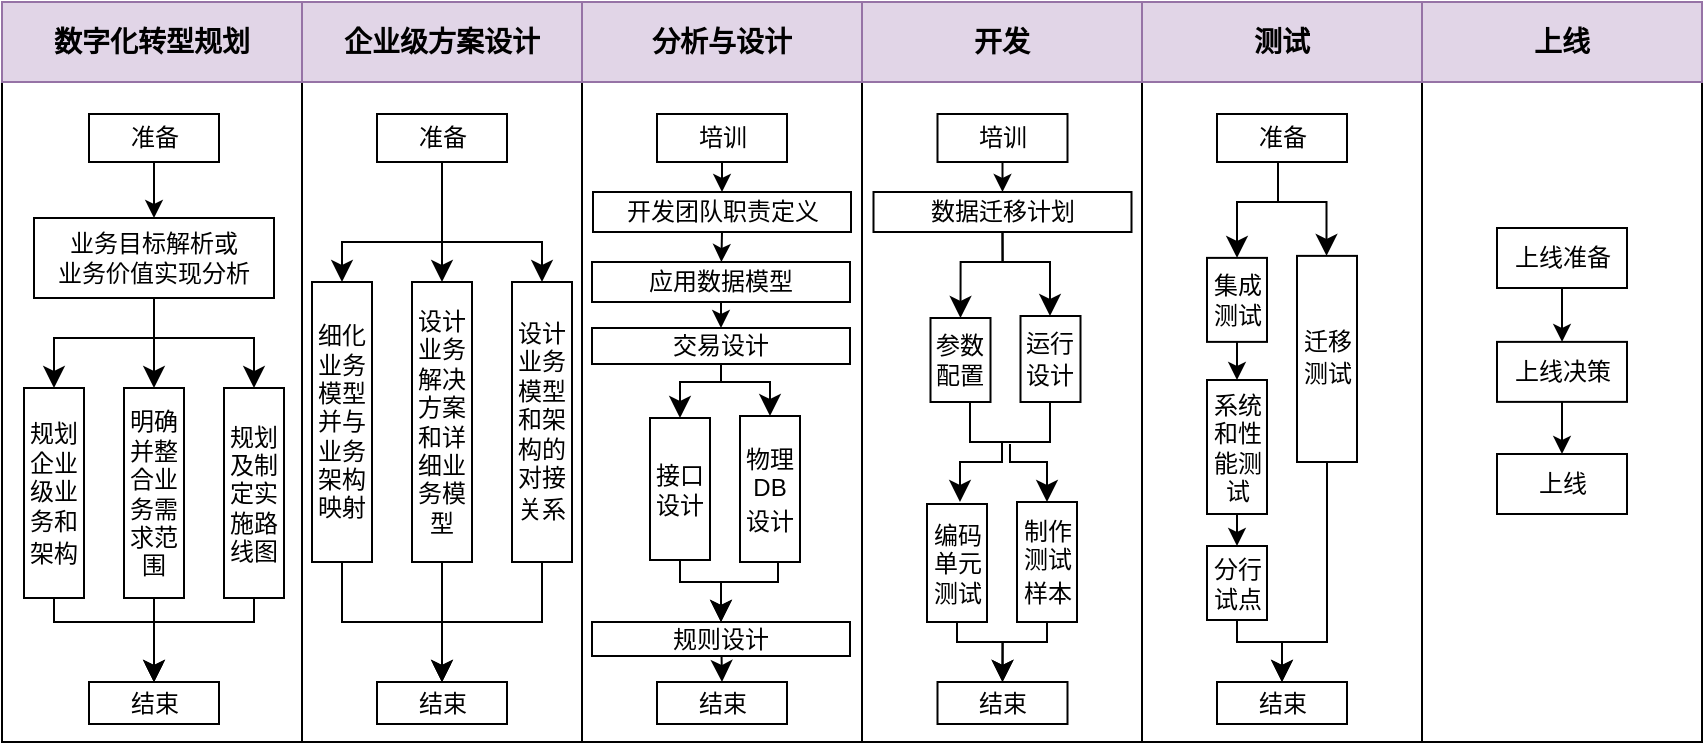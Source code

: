 <mxfile version="21.6.9" type="github">
  <diagram id="prtHgNgQTEPvFCAcTncT" name="Page-1">
    <mxGraphModel dx="934" dy="499" grid="1" gridSize="10" guides="1" tooltips="1" connect="1" arrows="1" fold="1" page="1" pageScale="1" pageWidth="827" pageHeight="1169" math="0" shadow="0">
      <root>
        <mxCell id="0" />
        <mxCell id="1" parent="0" />
        <mxCell id="pBPcFHpo2DyiTG8sU-xM-6" value="" style="rounded=0;whiteSpace=wrap;html=1;" vertex="1" parent="1">
          <mxGeometry x="26" y="70" width="150" height="370" as="geometry" />
        </mxCell>
        <mxCell id="pBPcFHpo2DyiTG8sU-xM-7" value="&lt;font size=&quot;1&quot; style=&quot;&quot;&gt;&lt;b style=&quot;font-size: 14px;&quot;&gt;数字化转型规划&lt;/b&gt;&lt;/font&gt;" style="rounded=0;whiteSpace=wrap;html=1;fillColor=#e1d5e7;strokeColor=#9673a6;" vertex="1" parent="1">
          <mxGeometry x="26" y="70" width="150" height="40" as="geometry" />
        </mxCell>
        <mxCell id="pBPcFHpo2DyiTG8sU-xM-9" value="业务目标解析或&lt;br&gt;业务价值实现分析" style="rounded=0;whiteSpace=wrap;html=1;" vertex="1" parent="1">
          <mxGeometry x="42" y="178" width="120" height="40" as="geometry" />
        </mxCell>
        <mxCell id="pBPcFHpo2DyiTG8sU-xM-10" value="规划企业级业务和架构&lt;span style=&quot;font-size:10.5pt;mso-bidi-font-size:11.0pt;&lt;br/&gt;font-family:等线;mso-bidi-font-family:&amp;quot;Times New Roman&amp;quot;;mso-font-kerning:1.0pt;&lt;br/&gt;mso-ansi-language:EN-US;mso-fareast-language:ZH-CN;mso-bidi-language:AR-SA&quot;&gt;&lt;/span&gt;" style="rounded=0;whiteSpace=wrap;html=1;" vertex="1" parent="1">
          <mxGeometry x="37" y="263" width="30" height="105" as="geometry" />
        </mxCell>
        <mxCell id="pBPcFHpo2DyiTG8sU-xM-11" value="明确并整合业务需求范围" style="rounded=0;whiteSpace=wrap;html=1;" vertex="1" parent="1">
          <mxGeometry x="87" y="263" width="30" height="105" as="geometry" />
        </mxCell>
        <mxCell id="pBPcFHpo2DyiTG8sU-xM-12" value="规划及制定实施路线图" style="rounded=0;whiteSpace=wrap;html=1;" vertex="1" parent="1">
          <mxGeometry x="137" y="263" width="30" height="105" as="geometry" />
        </mxCell>
        <mxCell id="pBPcFHpo2DyiTG8sU-xM-16" value="" style="edgeStyle=segmentEdgeStyle;endArrow=classic;html=1;curved=0;rounded=0;endSize=8;startSize=8;exitX=0.5;exitY=1;exitDx=0;exitDy=0;entryX=0.5;entryY=0;entryDx=0;entryDy=0;" edge="1" parent="1" source="pBPcFHpo2DyiTG8sU-xM-9" target="pBPcFHpo2DyiTG8sU-xM-10">
          <mxGeometry width="50" height="50" relative="1" as="geometry">
            <mxPoint x="97" y="233" as="sourcePoint" />
            <mxPoint x="277" y="228" as="targetPoint" />
            <Array as="points">
              <mxPoint x="102" y="238" />
              <mxPoint x="52" y="238" />
            </Array>
          </mxGeometry>
        </mxCell>
        <mxCell id="pBPcFHpo2DyiTG8sU-xM-18" value="" style="edgeStyle=segmentEdgeStyle;endArrow=classic;html=1;curved=0;rounded=0;endSize=8;startSize=8;exitX=0.5;exitY=1;exitDx=0;exitDy=0;entryX=0.5;entryY=0;entryDx=0;entryDy=0;" edge="1" parent="1" source="pBPcFHpo2DyiTG8sU-xM-9" target="pBPcFHpo2DyiTG8sU-xM-12">
          <mxGeometry width="50" height="50" relative="1" as="geometry">
            <mxPoint x="150" y="238" as="sourcePoint" />
            <mxPoint x="172.5" y="263" as="targetPoint" />
            <Array as="points">
              <mxPoint x="102" y="238" />
              <mxPoint x="152" y="238" />
            </Array>
          </mxGeometry>
        </mxCell>
        <mxCell id="pBPcFHpo2DyiTG8sU-xM-19" value="" style="edgeStyle=segmentEdgeStyle;endArrow=classic;html=1;curved=0;rounded=0;endSize=8;startSize=8;exitX=0.5;exitY=1;exitDx=0;exitDy=0;entryX=0.5;entryY=0;entryDx=0;entryDy=0;" edge="1" parent="1" source="pBPcFHpo2DyiTG8sU-xM-9" target="pBPcFHpo2DyiTG8sU-xM-11">
          <mxGeometry width="50" height="50" relative="1" as="geometry">
            <mxPoint x="247" y="330" as="sourcePoint" />
            <mxPoint x="297" y="280" as="targetPoint" />
          </mxGeometry>
        </mxCell>
        <mxCell id="pBPcFHpo2DyiTG8sU-xM-20" value="准备" style="rounded=0;whiteSpace=wrap;html=1;" vertex="1" parent="1">
          <mxGeometry x="69.5" y="126" width="65" height="24" as="geometry" />
        </mxCell>
        <mxCell id="pBPcFHpo2DyiTG8sU-xM-21" value="结束" style="rounded=0;whiteSpace=wrap;html=1;" vertex="1" parent="1">
          <mxGeometry x="69.5" y="410" width="65" height="21" as="geometry" />
        </mxCell>
        <mxCell id="pBPcFHpo2DyiTG8sU-xM-22" value="" style="edgeStyle=segmentEdgeStyle;endArrow=classic;html=1;curved=0;rounded=0;endSize=8;startSize=8;exitX=0.5;exitY=1;exitDx=0;exitDy=0;" edge="1" parent="1" source="pBPcFHpo2DyiTG8sU-xM-12" target="pBPcFHpo2DyiTG8sU-xM-21">
          <mxGeometry width="50" height="50" relative="1" as="geometry">
            <mxPoint x="157" y="373" as="sourcePoint" />
            <mxPoint x="347" y="450" as="targetPoint" />
            <Array as="points">
              <mxPoint x="152" y="380" />
              <mxPoint x="102" y="380" />
            </Array>
          </mxGeometry>
        </mxCell>
        <mxCell id="pBPcFHpo2DyiTG8sU-xM-26" value="" style="edgeStyle=segmentEdgeStyle;endArrow=classic;html=1;curved=0;rounded=0;endSize=8;startSize=8;entryX=0.5;entryY=0;entryDx=0;entryDy=0;exitX=0.5;exitY=1;exitDx=0;exitDy=0;" edge="1" parent="1" source="pBPcFHpo2DyiTG8sU-xM-10" target="pBPcFHpo2DyiTG8sU-xM-21">
          <mxGeometry width="50" height="50" relative="1" as="geometry">
            <mxPoint x="317" y="290" as="sourcePoint" />
            <mxPoint x="367" y="240" as="targetPoint" />
            <Array as="points">
              <mxPoint x="52" y="380" />
              <mxPoint x="102" y="380" />
            </Array>
          </mxGeometry>
        </mxCell>
        <mxCell id="pBPcFHpo2DyiTG8sU-xM-27" value="" style="endArrow=classic;html=1;rounded=0;exitX=0.5;exitY=1;exitDx=0;exitDy=0;entryX=0.5;entryY=0;entryDx=0;entryDy=0;" edge="1" parent="1" source="pBPcFHpo2DyiTG8sU-xM-11" target="pBPcFHpo2DyiTG8sU-xM-21">
          <mxGeometry width="50" height="50" relative="1" as="geometry">
            <mxPoint x="317" y="290" as="sourcePoint" />
            <mxPoint x="367" y="240" as="targetPoint" />
          </mxGeometry>
        </mxCell>
        <mxCell id="pBPcFHpo2DyiTG8sU-xM-28" value="" style="endArrow=classic;html=1;rounded=0;exitX=0.5;exitY=1;exitDx=0;exitDy=0;entryX=0.5;entryY=0;entryDx=0;entryDy=0;" edge="1" parent="1" source="pBPcFHpo2DyiTG8sU-xM-20" target="pBPcFHpo2DyiTG8sU-xM-9">
          <mxGeometry width="50" height="50" relative="1" as="geometry">
            <mxPoint x="317" y="290" as="sourcePoint" />
            <mxPoint x="367" y="240" as="targetPoint" />
          </mxGeometry>
        </mxCell>
        <mxCell id="pBPcFHpo2DyiTG8sU-xM-29" value="" style="rounded=0;whiteSpace=wrap;html=1;" vertex="1" parent="1">
          <mxGeometry x="176" y="70" width="140" height="370" as="geometry" />
        </mxCell>
        <mxCell id="pBPcFHpo2DyiTG8sU-xM-30" value="&lt;font style=&quot;font-size: 14px;&quot;&gt;&lt;b&gt;企业级方案设计&lt;/b&gt;&lt;/font&gt;" style="rounded=0;whiteSpace=wrap;html=1;fillColor=#e1d5e7;strokeColor=#9673a6;" vertex="1" parent="1">
          <mxGeometry x="176" y="70" width="140" height="40" as="geometry" />
        </mxCell>
        <mxCell id="pBPcFHpo2DyiTG8sU-xM-32" value="细化业务模型并与业务架构映射" style="rounded=0;whiteSpace=wrap;html=1;" vertex="1" parent="1">
          <mxGeometry x="181" y="210" width="30" height="140" as="geometry" />
        </mxCell>
        <mxCell id="pBPcFHpo2DyiTG8sU-xM-33" value="设计业务解决方案和详细业务模型" style="rounded=0;whiteSpace=wrap;html=1;" vertex="1" parent="1">
          <mxGeometry x="231" y="210" width="30" height="140" as="geometry" />
        </mxCell>
        <mxCell id="pBPcFHpo2DyiTG8sU-xM-34" value="设计业务模型和架构的对接关系&lt;span style=&quot;font-size:10.5pt;mso-bidi-font-size:11.0pt;&lt;br/&gt;font-family:等线;mso-bidi-font-family:&amp;quot;Times New Roman&amp;quot;;mso-font-kerning:1.0pt;&lt;br/&gt;mso-ansi-language:EN-US;mso-fareast-language:ZH-CN;mso-bidi-language:AR-SA&quot;&gt;&lt;/span&gt;" style="rounded=0;whiteSpace=wrap;html=1;" vertex="1" parent="1">
          <mxGeometry x="281" y="210" width="30" height="140" as="geometry" />
        </mxCell>
        <mxCell id="pBPcFHpo2DyiTG8sU-xM-35" value="" style="edgeStyle=segmentEdgeStyle;endArrow=classic;html=1;curved=0;rounded=0;endSize=8;startSize=8;exitX=0.5;exitY=1;exitDx=0;exitDy=0;entryX=0.5;entryY=0;entryDx=0;entryDy=0;" edge="1" parent="1" source="pBPcFHpo2DyiTG8sU-xM-38" target="pBPcFHpo2DyiTG8sU-xM-32">
          <mxGeometry width="50" height="50" relative="1" as="geometry">
            <mxPoint x="246" y="218.0" as="sourcePoint" />
            <mxPoint x="421" y="228" as="targetPoint" />
            <Array as="points">
              <mxPoint x="246" y="190" />
              <mxPoint x="196" y="190" />
            </Array>
          </mxGeometry>
        </mxCell>
        <mxCell id="pBPcFHpo2DyiTG8sU-xM-36" value="" style="edgeStyle=segmentEdgeStyle;endArrow=classic;html=1;curved=0;rounded=0;endSize=8;startSize=8;exitX=0.5;exitY=1;exitDx=0;exitDy=0;entryX=0.5;entryY=0;entryDx=0;entryDy=0;" edge="1" parent="1" source="pBPcFHpo2DyiTG8sU-xM-38" target="pBPcFHpo2DyiTG8sU-xM-34">
          <mxGeometry width="50" height="50" relative="1" as="geometry">
            <mxPoint x="246" y="218.0" as="sourcePoint" />
            <mxPoint x="316.5" y="263" as="targetPoint" />
            <Array as="points">
              <mxPoint x="246" y="190" />
              <mxPoint x="296" y="190" />
            </Array>
          </mxGeometry>
        </mxCell>
        <mxCell id="pBPcFHpo2DyiTG8sU-xM-37" value="" style="edgeStyle=segmentEdgeStyle;endArrow=classic;html=1;curved=0;rounded=0;endSize=8;startSize=8;entryX=0.5;entryY=0;entryDx=0;entryDy=0;" edge="1" parent="1" target="pBPcFHpo2DyiTG8sU-xM-33">
          <mxGeometry width="50" height="50" relative="1" as="geometry">
            <mxPoint x="246" y="160" as="sourcePoint" />
            <mxPoint x="441" y="280" as="targetPoint" />
          </mxGeometry>
        </mxCell>
        <mxCell id="pBPcFHpo2DyiTG8sU-xM-38" value="准备" style="rounded=0;whiteSpace=wrap;html=1;" vertex="1" parent="1">
          <mxGeometry x="213.5" y="126" width="65" height="24" as="geometry" />
        </mxCell>
        <mxCell id="pBPcFHpo2DyiTG8sU-xM-39" value="结束" style="rounded=0;whiteSpace=wrap;html=1;" vertex="1" parent="1">
          <mxGeometry x="213.5" y="410" width="65" height="21" as="geometry" />
        </mxCell>
        <mxCell id="pBPcFHpo2DyiTG8sU-xM-40" value="" style="edgeStyle=segmentEdgeStyle;endArrow=classic;html=1;curved=0;rounded=0;endSize=8;startSize=8;exitX=0.5;exitY=1;exitDx=0;exitDy=0;" edge="1" parent="1" source="pBPcFHpo2DyiTG8sU-xM-34" target="pBPcFHpo2DyiTG8sU-xM-39">
          <mxGeometry width="50" height="50" relative="1" as="geometry">
            <mxPoint x="301" y="373" as="sourcePoint" />
            <mxPoint x="491" y="450" as="targetPoint" />
            <Array as="points">
              <mxPoint x="296" y="380" />
              <mxPoint x="246" y="380" />
            </Array>
          </mxGeometry>
        </mxCell>
        <mxCell id="pBPcFHpo2DyiTG8sU-xM-41" value="" style="edgeStyle=segmentEdgeStyle;endArrow=classic;html=1;curved=0;rounded=0;endSize=8;startSize=8;entryX=0.5;entryY=0;entryDx=0;entryDy=0;exitX=0.5;exitY=1;exitDx=0;exitDy=0;" edge="1" parent="1" source="pBPcFHpo2DyiTG8sU-xM-32" target="pBPcFHpo2DyiTG8sU-xM-39">
          <mxGeometry width="50" height="50" relative="1" as="geometry">
            <mxPoint x="461" y="290" as="sourcePoint" />
            <mxPoint x="511" y="240" as="targetPoint" />
            <Array as="points">
              <mxPoint x="196" y="380" />
              <mxPoint x="246" y="380" />
            </Array>
          </mxGeometry>
        </mxCell>
        <mxCell id="pBPcFHpo2DyiTG8sU-xM-42" value="" style="endArrow=classic;html=1;rounded=0;exitX=0.5;exitY=1;exitDx=0;exitDy=0;entryX=0.5;entryY=0;entryDx=0;entryDy=0;" edge="1" parent="1" source="pBPcFHpo2DyiTG8sU-xM-33" target="pBPcFHpo2DyiTG8sU-xM-39">
          <mxGeometry width="50" height="50" relative="1" as="geometry">
            <mxPoint x="461" y="290" as="sourcePoint" />
            <mxPoint x="511" y="240" as="targetPoint" />
          </mxGeometry>
        </mxCell>
        <mxCell id="pBPcFHpo2DyiTG8sU-xM-59" value="" style="rounded=0;whiteSpace=wrap;html=1;" vertex="1" parent="1">
          <mxGeometry x="316" y="70" width="140" height="370" as="geometry" />
        </mxCell>
        <mxCell id="pBPcFHpo2DyiTG8sU-xM-60" value="&lt;font style=&quot;font-size: 14px;&quot;&gt;&lt;b&gt;分析与设计&lt;/b&gt;&lt;/font&gt;" style="rounded=0;whiteSpace=wrap;html=1;fillColor=#e1d5e7;strokeColor=#9673a6;" vertex="1" parent="1">
          <mxGeometry x="316" y="70" width="140" height="40" as="geometry" />
        </mxCell>
        <mxCell id="pBPcFHpo2DyiTG8sU-xM-61" value="接口设计" style="rounded=0;whiteSpace=wrap;html=1;" vertex="1" parent="1">
          <mxGeometry x="350" y="278" width="30" height="71" as="geometry" />
        </mxCell>
        <mxCell id="pBPcFHpo2DyiTG8sU-xM-63" value="物理DB设计&lt;span style=&quot;font-size:10.5pt;mso-bidi-font-size:11.0pt;&lt;br/&gt;font-family:等线;mso-bidi-font-family:&amp;quot;Times New Roman&amp;quot;;mso-font-kerning:1.0pt;&lt;br/&gt;mso-ansi-language:EN-US;mso-fareast-language:ZH-CN;mso-bidi-language:AR-SA&quot;&gt;&lt;/span&gt;" style="rounded=0;whiteSpace=wrap;html=1;" vertex="1" parent="1">
          <mxGeometry x="395" y="277" width="30" height="73" as="geometry" />
        </mxCell>
        <mxCell id="pBPcFHpo2DyiTG8sU-xM-64" value="" style="edgeStyle=segmentEdgeStyle;endArrow=classic;html=1;curved=0;rounded=0;endSize=8;startSize=8;exitX=0.5;exitY=1;exitDx=0;exitDy=0;entryX=0.5;entryY=0;entryDx=0;entryDy=0;" edge="1" parent="1" source="pBPcFHpo2DyiTG8sU-xM-111" target="pBPcFHpo2DyiTG8sU-xM-61">
          <mxGeometry width="50" height="50" relative="1" as="geometry">
            <mxPoint x="386" y="218.0" as="sourcePoint" />
            <mxPoint x="561" y="228" as="targetPoint" />
            <Array as="points">
              <mxPoint x="386" y="260" />
              <mxPoint x="365" y="260" />
            </Array>
          </mxGeometry>
        </mxCell>
        <mxCell id="pBPcFHpo2DyiTG8sU-xM-65" value="" style="edgeStyle=segmentEdgeStyle;endArrow=classic;html=1;curved=0;rounded=0;endSize=8;startSize=8;exitX=0.5;exitY=1;exitDx=0;exitDy=0;" edge="1" parent="1" source="pBPcFHpo2DyiTG8sU-xM-111">
          <mxGeometry width="50" height="50" relative="1" as="geometry">
            <mxPoint x="386" y="218.0" as="sourcePoint" />
            <mxPoint x="410" y="277" as="targetPoint" />
            <Array as="points">
              <mxPoint x="386" y="260" />
              <mxPoint x="410" y="260" />
            </Array>
          </mxGeometry>
        </mxCell>
        <mxCell id="pBPcFHpo2DyiTG8sU-xM-67" value="培训" style="rounded=0;whiteSpace=wrap;html=1;" vertex="1" parent="1">
          <mxGeometry x="353.5" y="126" width="65" height="24" as="geometry" />
        </mxCell>
        <mxCell id="pBPcFHpo2DyiTG8sU-xM-68" value="结束" style="rounded=0;whiteSpace=wrap;html=1;" vertex="1" parent="1">
          <mxGeometry x="353.5" y="410" width="65" height="21" as="geometry" />
        </mxCell>
        <mxCell id="pBPcFHpo2DyiTG8sU-xM-69" value="" style="edgeStyle=segmentEdgeStyle;endArrow=classic;html=1;curved=0;rounded=0;endSize=8;startSize=8;exitX=0.5;exitY=1;exitDx=0;exitDy=0;" edge="1" parent="1" source="pBPcFHpo2DyiTG8sU-xM-113" target="pBPcFHpo2DyiTG8sU-xM-68">
          <mxGeometry width="50" height="50" relative="1" as="geometry">
            <mxPoint x="441" y="373" as="sourcePoint" />
            <mxPoint x="631" y="450" as="targetPoint" />
            <Array as="points">
              <mxPoint x="386" y="380" />
            </Array>
          </mxGeometry>
        </mxCell>
        <mxCell id="pBPcFHpo2DyiTG8sU-xM-70" value="" style="edgeStyle=segmentEdgeStyle;endArrow=classic;html=1;curved=0;rounded=0;endSize=8;startSize=8;entryX=0.5;entryY=0;entryDx=0;entryDy=0;exitX=0.5;exitY=1;exitDx=0;exitDy=0;" edge="1" parent="1" source="pBPcFHpo2DyiTG8sU-xM-61" target="pBPcFHpo2DyiTG8sU-xM-113">
          <mxGeometry width="50" height="50" relative="1" as="geometry">
            <mxPoint x="601" y="290" as="sourcePoint" />
            <mxPoint x="651" y="240" as="targetPoint" />
            <Array as="points">
              <mxPoint x="365" y="360" />
              <mxPoint x="386" y="360" />
            </Array>
          </mxGeometry>
        </mxCell>
        <mxCell id="pBPcFHpo2DyiTG8sU-xM-72" value="" style="rounded=0;whiteSpace=wrap;html=1;" vertex="1" parent="1">
          <mxGeometry x="456" y="70" width="140" height="370" as="geometry" />
        </mxCell>
        <mxCell id="pBPcFHpo2DyiTG8sU-xM-73" value="&lt;font style=&quot;font-size: 14px;&quot;&gt;&lt;b&gt;开发&lt;/b&gt;&lt;/font&gt;" style="rounded=0;whiteSpace=wrap;html=1;fillColor=#e1d5e7;strokeColor=#9673a6;" vertex="1" parent="1">
          <mxGeometry x="456" y="70" width="140" height="40" as="geometry" />
        </mxCell>
        <mxCell id="pBPcFHpo2DyiTG8sU-xM-85" value="" style="rounded=0;whiteSpace=wrap;html=1;" vertex="1" parent="1">
          <mxGeometry x="596" y="70" width="140" height="370" as="geometry" />
        </mxCell>
        <mxCell id="pBPcFHpo2DyiTG8sU-xM-86" value="&lt;font style=&quot;font-size: 14px;&quot;&gt;&lt;b&gt;测试&lt;/b&gt;&lt;/font&gt;" style="rounded=0;whiteSpace=wrap;html=1;fillColor=#e1d5e7;strokeColor=#9673a6;" vertex="1" parent="1">
          <mxGeometry x="596" y="70" width="140" height="40" as="geometry" />
        </mxCell>
        <mxCell id="pBPcFHpo2DyiTG8sU-xM-93" value="准备" style="rounded=0;whiteSpace=wrap;html=1;" vertex="1" parent="1">
          <mxGeometry x="633.5" y="126" width="65" height="24" as="geometry" />
        </mxCell>
        <mxCell id="pBPcFHpo2DyiTG8sU-xM-94" value="结束" style="rounded=0;whiteSpace=wrap;html=1;" vertex="1" parent="1">
          <mxGeometry x="633.5" y="410" width="65" height="21" as="geometry" />
        </mxCell>
        <mxCell id="pBPcFHpo2DyiTG8sU-xM-98" value="" style="rounded=0;whiteSpace=wrap;html=1;" vertex="1" parent="1">
          <mxGeometry x="736" y="70" width="140" height="370" as="geometry" />
        </mxCell>
        <mxCell id="pBPcFHpo2DyiTG8sU-xM-99" value="&lt;font style=&quot;font-size: 14px;&quot;&gt;&lt;b&gt;上线&lt;/b&gt;&lt;/font&gt;" style="rounded=0;whiteSpace=wrap;html=1;fillColor=#e1d5e7;strokeColor=#9673a6;" vertex="1" parent="1">
          <mxGeometry x="736" y="70" width="140" height="40" as="geometry" />
        </mxCell>
        <mxCell id="pBPcFHpo2DyiTG8sU-xM-106" value="上线准备" style="rounded=0;whiteSpace=wrap;html=1;" vertex="1" parent="1">
          <mxGeometry x="773.5" y="183" width="65" height="30" as="geometry" />
        </mxCell>
        <mxCell id="pBPcFHpo2DyiTG8sU-xM-107" value="上线" style="rounded=0;whiteSpace=wrap;html=1;" vertex="1" parent="1">
          <mxGeometry x="773.5" y="296" width="65" height="30" as="geometry" />
        </mxCell>
        <mxCell id="pBPcFHpo2DyiTG8sU-xM-111" value="交易设计" style="rounded=0;whiteSpace=wrap;html=1;" vertex="1" parent="1">
          <mxGeometry x="321" y="233" width="129" height="18" as="geometry" />
        </mxCell>
        <mxCell id="pBPcFHpo2DyiTG8sU-xM-114" value="" style="edgeStyle=segmentEdgeStyle;endArrow=classic;html=1;curved=0;rounded=0;endSize=8;startSize=8;exitX=0.5;exitY=1;exitDx=0;exitDy=0;entryX=0.5;entryY=0;entryDx=0;entryDy=0;" edge="1" parent="1" source="pBPcFHpo2DyiTG8sU-xM-63" target="pBPcFHpo2DyiTG8sU-xM-113">
          <mxGeometry width="50" height="50" relative="1" as="geometry">
            <mxPoint x="436" y="377" as="sourcePoint" />
            <mxPoint x="386" y="401" as="targetPoint" />
            <Array as="points">
              <mxPoint x="414" y="360" />
              <mxPoint x="386" y="360" />
            </Array>
          </mxGeometry>
        </mxCell>
        <mxCell id="pBPcFHpo2DyiTG8sU-xM-113" value="规则设计" style="rounded=0;whiteSpace=wrap;html=1;" vertex="1" parent="1">
          <mxGeometry x="321" y="380" width="129" height="17" as="geometry" />
        </mxCell>
        <mxCell id="pBPcFHpo2DyiTG8sU-xM-119" value="应用数据模型" style="rounded=0;whiteSpace=wrap;html=1;" vertex="1" parent="1">
          <mxGeometry x="321" y="200" width="129" height="20" as="geometry" />
        </mxCell>
        <mxCell id="pBPcFHpo2DyiTG8sU-xM-120" value="开发团队职责定义" style="rounded=0;whiteSpace=wrap;html=1;" vertex="1" parent="1">
          <mxGeometry x="321.5" y="165" width="129" height="20" as="geometry" />
        </mxCell>
        <mxCell id="pBPcFHpo2DyiTG8sU-xM-121" value="" style="endArrow=classic;html=1;rounded=0;exitX=0.5;exitY=1;exitDx=0;exitDy=0;entryX=0.5;entryY=0;entryDx=0;entryDy=0;" edge="1" parent="1" source="pBPcFHpo2DyiTG8sU-xM-67" target="pBPcFHpo2DyiTG8sU-xM-120">
          <mxGeometry width="50" height="50" relative="1" as="geometry">
            <mxPoint x="450" y="320" as="sourcePoint" />
            <mxPoint x="500" y="270" as="targetPoint" />
          </mxGeometry>
        </mxCell>
        <mxCell id="pBPcFHpo2DyiTG8sU-xM-122" value="" style="endArrow=classic;html=1;rounded=0;exitX=0.5;exitY=1;exitDx=0;exitDy=0;" edge="1" parent="1" source="pBPcFHpo2DyiTG8sU-xM-120" target="pBPcFHpo2DyiTG8sU-xM-119">
          <mxGeometry width="50" height="50" relative="1" as="geometry">
            <mxPoint x="396" y="160" as="sourcePoint" />
            <mxPoint x="396" y="180" as="targetPoint" />
          </mxGeometry>
        </mxCell>
        <mxCell id="pBPcFHpo2DyiTG8sU-xM-123" value="" style="endArrow=classic;html=1;rounded=0;entryX=0.5;entryY=0;entryDx=0;entryDy=0;exitX=0.5;exitY=1;exitDx=0;exitDy=0;" edge="1" parent="1" source="pBPcFHpo2DyiTG8sU-xM-119" target="pBPcFHpo2DyiTG8sU-xM-111">
          <mxGeometry width="50" height="50" relative="1" as="geometry">
            <mxPoint x="380" y="220" as="sourcePoint" />
            <mxPoint x="396" y="210" as="targetPoint" />
          </mxGeometry>
        </mxCell>
        <mxCell id="pBPcFHpo2DyiTG8sU-xM-124" value="参数配置" style="rounded=0;whiteSpace=wrap;html=1;" vertex="1" parent="1">
          <mxGeometry x="490.25" y="228" width="30" height="42" as="geometry" />
        </mxCell>
        <mxCell id="pBPcFHpo2DyiTG8sU-xM-125" value="运行设计&lt;span style=&quot;font-size:10.5pt;mso-bidi-font-size:11.0pt;&lt;br/&gt;font-family:等线;mso-bidi-font-family:&amp;quot;Times New Roman&amp;quot;;mso-font-kerning:1.0pt;&lt;br/&gt;mso-ansi-language:EN-US;mso-fareast-language:ZH-CN;mso-bidi-language:AR-SA&quot;&gt;&lt;/span&gt;" style="rounded=0;whiteSpace=wrap;html=1;" vertex="1" parent="1">
          <mxGeometry x="535.25" y="227" width="30" height="43" as="geometry" />
        </mxCell>
        <mxCell id="pBPcFHpo2DyiTG8sU-xM-126" value="" style="edgeStyle=segmentEdgeStyle;endArrow=classic;html=1;curved=0;rounded=0;endSize=8;startSize=8;exitX=0.5;exitY=1;exitDx=0;exitDy=0;entryX=0.5;entryY=0;entryDx=0;entryDy=0;" edge="1" parent="1" source="pBPcFHpo2DyiTG8sU-xM-136" target="pBPcFHpo2DyiTG8sU-xM-124">
          <mxGeometry width="50" height="50" relative="1" as="geometry">
            <mxPoint x="525.75" y="251.0" as="sourcePoint" />
            <mxPoint x="701.25" y="228" as="targetPoint" />
            <Array as="points">
              <mxPoint x="526" y="200" />
              <mxPoint x="505" y="200" />
            </Array>
          </mxGeometry>
        </mxCell>
        <mxCell id="pBPcFHpo2DyiTG8sU-xM-127" value="" style="edgeStyle=segmentEdgeStyle;endArrow=classic;html=1;curved=0;rounded=0;endSize=8;startSize=8;exitX=0.5;exitY=1;exitDx=0;exitDy=0;" edge="1" parent="1" source="pBPcFHpo2DyiTG8sU-xM-136" target="pBPcFHpo2DyiTG8sU-xM-125">
          <mxGeometry width="50" height="50" relative="1" as="geometry">
            <mxPoint x="525.75" y="251.0" as="sourcePoint" />
            <mxPoint x="550" y="230" as="targetPoint" />
            <Array as="points">
              <mxPoint x="526" y="200" />
              <mxPoint x="550" y="200" />
            </Array>
          </mxGeometry>
        </mxCell>
        <mxCell id="pBPcFHpo2DyiTG8sU-xM-128" value="培训" style="rounded=0;whiteSpace=wrap;html=1;" vertex="1" parent="1">
          <mxGeometry x="493.75" y="126" width="65" height="24" as="geometry" />
        </mxCell>
        <mxCell id="pBPcFHpo2DyiTG8sU-xM-129" value="结束" style="rounded=0;whiteSpace=wrap;html=1;" vertex="1" parent="1">
          <mxGeometry x="493.75" y="410" width="65" height="21" as="geometry" />
        </mxCell>
        <mxCell id="pBPcFHpo2DyiTG8sU-xM-136" value="数据迁移计划" style="rounded=0;whiteSpace=wrap;html=1;" vertex="1" parent="1">
          <mxGeometry x="461.75" y="165" width="129" height="20" as="geometry" />
        </mxCell>
        <mxCell id="pBPcFHpo2DyiTG8sU-xM-137" value="" style="endArrow=classic;html=1;rounded=0;exitX=0.5;exitY=1;exitDx=0;exitDy=0;entryX=0.5;entryY=0;entryDx=0;entryDy=0;" edge="1" parent="1" source="pBPcFHpo2DyiTG8sU-xM-128" target="pBPcFHpo2DyiTG8sU-xM-136">
          <mxGeometry width="50" height="50" relative="1" as="geometry">
            <mxPoint x="590.25" y="320" as="sourcePoint" />
            <mxPoint x="640.25" y="270" as="targetPoint" />
          </mxGeometry>
        </mxCell>
        <mxCell id="pBPcFHpo2DyiTG8sU-xM-141" value="编码单元测试" style="rounded=0;whiteSpace=wrap;html=1;" vertex="1" parent="1">
          <mxGeometry x="488.5" y="321" width="30" height="59" as="geometry" />
        </mxCell>
        <mxCell id="pBPcFHpo2DyiTG8sU-xM-142" value="制作测试样本&lt;span style=&quot;font-size:10.5pt;mso-bidi-font-size:11.0pt;&lt;br/&gt;font-family:等线;mso-bidi-font-family:&amp;quot;Times New Roman&amp;quot;;mso-font-kerning:1.0pt;&lt;br/&gt;mso-ansi-language:EN-US;mso-fareast-language:ZH-CN;mso-bidi-language:AR-SA&quot;&gt;&lt;/span&gt;" style="rounded=0;whiteSpace=wrap;html=1;" vertex="1" parent="1">
          <mxGeometry x="533.5" y="320" width="30" height="60" as="geometry" />
        </mxCell>
        <mxCell id="pBPcFHpo2DyiTG8sU-xM-145" value="" style="edgeStyle=segmentEdgeStyle;endArrow=classic;html=1;curved=0;rounded=0;endSize=8;startSize=8;exitX=0.5;exitY=1;exitDx=0;exitDy=0;" edge="1" parent="1" source="pBPcFHpo2DyiTG8sU-xM-147">
          <mxGeometry width="50" height="50" relative="1" as="geometry">
            <mxPoint x="526" y="291" as="sourcePoint" />
            <mxPoint x="505" y="320" as="targetPoint" />
            <Array as="points">
              <mxPoint x="526" y="290" />
              <mxPoint x="526" y="300" />
              <mxPoint x="505" y="300" />
            </Array>
          </mxGeometry>
        </mxCell>
        <mxCell id="pBPcFHpo2DyiTG8sU-xM-147" value="" style="shape=partialRectangle;whiteSpace=wrap;html=1;bottom=1;right=1;left=1;top=0;fillColor=none;routingCenterX=-0.5;" vertex="1" parent="1">
          <mxGeometry x="510" y="270" width="40" height="20" as="geometry" />
        </mxCell>
        <mxCell id="pBPcFHpo2DyiTG8sU-xM-148" value="" style="edgeStyle=segmentEdgeStyle;endArrow=classic;html=1;curved=0;rounded=0;endSize=8;startSize=8;entryX=0.5;entryY=0;entryDx=0;entryDy=0;" edge="1" parent="1" target="pBPcFHpo2DyiTG8sU-xM-142">
          <mxGeometry width="50" height="50" relative="1" as="geometry">
            <mxPoint x="530" y="291" as="sourcePoint" />
            <mxPoint x="560" y="333" as="targetPoint" />
            <Array as="points">
              <mxPoint x="530" y="300" />
              <mxPoint x="548" y="300" />
            </Array>
          </mxGeometry>
        </mxCell>
        <mxCell id="pBPcFHpo2DyiTG8sU-xM-149" value="" style="edgeStyle=segmentEdgeStyle;endArrow=classic;html=1;curved=0;rounded=0;endSize=8;startSize=8;entryX=0.5;entryY=0;entryDx=0;entryDy=0;exitX=0.5;exitY=1;exitDx=0;exitDy=0;" edge="1" parent="1" source="pBPcFHpo2DyiTG8sU-xM-141" target="pBPcFHpo2DyiTG8sU-xM-129">
          <mxGeometry width="50" height="50" relative="1" as="geometry">
            <mxPoint x="450" y="320" as="sourcePoint" />
            <mxPoint x="500" y="270" as="targetPoint" />
            <Array as="points">
              <mxPoint x="504" y="390" />
              <mxPoint x="526" y="390" />
            </Array>
          </mxGeometry>
        </mxCell>
        <mxCell id="pBPcFHpo2DyiTG8sU-xM-150" value="" style="edgeStyle=segmentEdgeStyle;endArrow=classic;html=1;curved=0;rounded=0;endSize=8;startSize=8;entryX=0.5;entryY=0;entryDx=0;entryDy=0;" edge="1" parent="1" source="pBPcFHpo2DyiTG8sU-xM-142" target="pBPcFHpo2DyiTG8sU-xM-129">
          <mxGeometry width="50" height="50" relative="1" as="geometry">
            <mxPoint x="514" y="390" as="sourcePoint" />
            <mxPoint x="536" y="420" as="targetPoint" />
            <Array as="points">
              <mxPoint x="548" y="390" />
              <mxPoint x="526" y="390" />
            </Array>
          </mxGeometry>
        </mxCell>
        <mxCell id="pBPcFHpo2DyiTG8sU-xM-151" value="集成测试" style="rounded=0;whiteSpace=wrap;html=1;" vertex="1" parent="1">
          <mxGeometry x="628.5" y="197.94" width="30" height="42" as="geometry" />
        </mxCell>
        <mxCell id="pBPcFHpo2DyiTG8sU-xM-152" value="迁移测试&lt;span style=&quot;font-size:10.5pt;mso-bidi-font-size:11.0pt;&lt;br/&gt;font-family:等线;mso-bidi-font-family:&amp;quot;Times New Roman&amp;quot;;mso-font-kerning:1.0pt;&lt;br/&gt;mso-ansi-language:EN-US;mso-fareast-language:ZH-CN;mso-bidi-language:AR-SA&quot;&gt;&lt;/span&gt;" style="rounded=0;whiteSpace=wrap;html=1;" vertex="1" parent="1">
          <mxGeometry x="673.5" y="196.94" width="30" height="103.06" as="geometry" />
        </mxCell>
        <mxCell id="pBPcFHpo2DyiTG8sU-xM-153" value="" style="edgeStyle=segmentEdgeStyle;endArrow=classic;html=1;curved=0;rounded=0;endSize=8;startSize=8;entryX=0.5;entryY=0;entryDx=0;entryDy=0;" edge="1" parent="1" target="pBPcFHpo2DyiTG8sU-xM-151" source="pBPcFHpo2DyiTG8sU-xM-93">
          <mxGeometry width="50" height="50" relative="1" as="geometry">
            <mxPoint x="664.25" y="154.94" as="sourcePoint" />
            <mxPoint x="839.5" y="197.94" as="targetPoint" />
            <Array as="points">
              <mxPoint x="664" y="170" />
              <mxPoint x="644" y="170" />
            </Array>
          </mxGeometry>
        </mxCell>
        <mxCell id="pBPcFHpo2DyiTG8sU-xM-154" value="" style="edgeStyle=segmentEdgeStyle;endArrow=classic;html=1;curved=0;rounded=0;endSize=8;startSize=8;" edge="1" parent="1" target="pBPcFHpo2DyiTG8sU-xM-152">
          <mxGeometry width="50" height="50" relative="1" as="geometry">
            <mxPoint x="664" y="150" as="sourcePoint" />
            <mxPoint x="688.25" y="199.94" as="targetPoint" />
            <Array as="points">
              <mxPoint x="664.25" y="169.94" />
              <mxPoint x="688.25" y="169.94" />
            </Array>
          </mxGeometry>
        </mxCell>
        <mxCell id="pBPcFHpo2DyiTG8sU-xM-156" value="系统和性能测试" style="rounded=0;whiteSpace=wrap;html=1;" vertex="1" parent="1">
          <mxGeometry x="628.5" y="259" width="30" height="67" as="geometry" />
        </mxCell>
        <mxCell id="pBPcFHpo2DyiTG8sU-xM-157" value="分行试点" style="rounded=0;whiteSpace=wrap;html=1;" vertex="1" parent="1">
          <mxGeometry x="628.5" y="342" width="30" height="37" as="geometry" />
        </mxCell>
        <mxCell id="pBPcFHpo2DyiTG8sU-xM-158" value="" style="endArrow=classic;html=1;rounded=0;entryX=0.5;entryY=0;entryDx=0;entryDy=0;exitX=0.5;exitY=1;exitDx=0;exitDy=0;" edge="1" parent="1" source="pBPcFHpo2DyiTG8sU-xM-151" target="pBPcFHpo2DyiTG8sU-xM-156">
          <mxGeometry width="50" height="50" relative="1" as="geometry">
            <mxPoint x="450" y="320" as="sourcePoint" />
            <mxPoint x="500" y="270" as="targetPoint" />
          </mxGeometry>
        </mxCell>
        <mxCell id="pBPcFHpo2DyiTG8sU-xM-159" value="" style="endArrow=classic;html=1;rounded=0;entryX=0.5;entryY=0;entryDx=0;entryDy=0;" edge="1" parent="1" source="pBPcFHpo2DyiTG8sU-xM-156" target="pBPcFHpo2DyiTG8sU-xM-157">
          <mxGeometry width="50" height="50" relative="1" as="geometry">
            <mxPoint x="450" y="320" as="sourcePoint" />
            <mxPoint x="500" y="270" as="targetPoint" />
          </mxGeometry>
        </mxCell>
        <mxCell id="pBPcFHpo2DyiTG8sU-xM-161" value="" style="edgeStyle=segmentEdgeStyle;endArrow=classic;html=1;curved=0;rounded=0;endSize=8;startSize=8;entryX=0.5;entryY=0;entryDx=0;entryDy=0;exitX=0.5;exitY=1;exitDx=0;exitDy=0;" edge="1" parent="1" source="pBPcFHpo2DyiTG8sU-xM-157" target="pBPcFHpo2DyiTG8sU-xM-94">
          <mxGeometry width="50" height="50" relative="1" as="geometry">
            <mxPoint x="450" y="320" as="sourcePoint" />
            <mxPoint x="500" y="270" as="targetPoint" />
            <Array as="points">
              <mxPoint x="644" y="390" />
              <mxPoint x="666" y="390" />
            </Array>
          </mxGeometry>
        </mxCell>
        <mxCell id="pBPcFHpo2DyiTG8sU-xM-162" value="" style="edgeStyle=segmentEdgeStyle;endArrow=classic;html=1;curved=0;rounded=0;endSize=8;startSize=8;entryX=0.5;entryY=0;entryDx=0;entryDy=0;exitX=0.5;exitY=1;exitDx=0;exitDy=0;" edge="1" parent="1" source="pBPcFHpo2DyiTG8sU-xM-152" target="pBPcFHpo2DyiTG8sU-xM-94">
          <mxGeometry width="50" height="50" relative="1" as="geometry">
            <mxPoint x="450" y="320" as="sourcePoint" />
            <mxPoint x="500" y="270" as="targetPoint" />
            <Array as="points">
              <mxPoint x="688" y="390" />
              <mxPoint x="666" y="390" />
            </Array>
          </mxGeometry>
        </mxCell>
        <mxCell id="pBPcFHpo2DyiTG8sU-xM-163" value="上线决策" style="rounded=0;whiteSpace=wrap;html=1;" vertex="1" parent="1">
          <mxGeometry x="773.5" y="239.94" width="65" height="30" as="geometry" />
        </mxCell>
        <mxCell id="pBPcFHpo2DyiTG8sU-xM-165" value="" style="endArrow=classic;html=1;rounded=0;entryX=0.5;entryY=0;entryDx=0;entryDy=0;exitX=0.5;exitY=1;exitDx=0;exitDy=0;" edge="1" parent="1" source="pBPcFHpo2DyiTG8sU-xM-106" target="pBPcFHpo2DyiTG8sU-xM-163">
          <mxGeometry width="50" height="50" relative="1" as="geometry">
            <mxPoint x="450" y="320" as="sourcePoint" />
            <mxPoint x="500" y="270" as="targetPoint" />
          </mxGeometry>
        </mxCell>
        <mxCell id="pBPcFHpo2DyiTG8sU-xM-166" value="" style="endArrow=classic;html=1;rounded=0;entryX=0.5;entryY=0;entryDx=0;entryDy=0;exitX=0.5;exitY=1;exitDx=0;exitDy=0;" edge="1" parent="1" source="pBPcFHpo2DyiTG8sU-xM-163" target="pBPcFHpo2DyiTG8sU-xM-107">
          <mxGeometry width="50" height="50" relative="1" as="geometry">
            <mxPoint x="450" y="320" as="sourcePoint" />
            <mxPoint x="500" y="270" as="targetPoint" />
          </mxGeometry>
        </mxCell>
      </root>
    </mxGraphModel>
  </diagram>
</mxfile>
